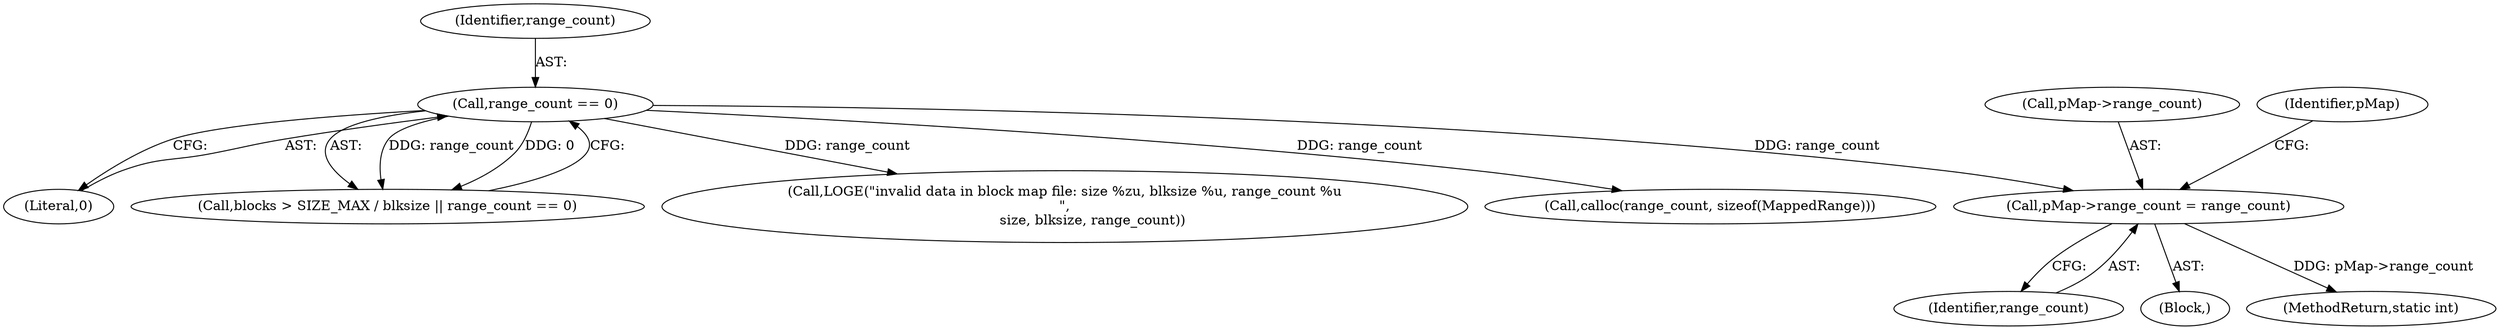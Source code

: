 digraph "0_Android_28a566f7731b4cb76d2a9ba16d997ac5aeb07dad@pointer" {
"1000207" [label="(Call,pMap->range_count = range_count)"];
"1000195" [label="(Call,range_count == 0)"];
"1000211" [label="(Identifier,range_count)"];
"1000197" [label="(Literal,0)"];
"1000207" [label="(Call,pMap->range_count = range_count)"];
"1000196" [label="(Identifier,range_count)"];
"1000189" [label="(Call,blocks > SIZE_MAX / blksize || range_count == 0)"];
"1000103" [label="(Block,)"];
"1000475" [label="(MethodReturn,static int)"];
"1000208" [label="(Call,pMap->range_count)"];
"1000199" [label="(Call,LOGE(\"invalid data in block map file: size %zu, blksize %u, range_count %u\n\",\n             size, blksize, range_count))"];
"1000216" [label="(Call,calloc(range_count, sizeof(MappedRange)))"];
"1000214" [label="(Identifier,pMap)"];
"1000195" [label="(Call,range_count == 0)"];
"1000207" -> "1000103"  [label="AST: "];
"1000207" -> "1000211"  [label="CFG: "];
"1000208" -> "1000207"  [label="AST: "];
"1000211" -> "1000207"  [label="AST: "];
"1000214" -> "1000207"  [label="CFG: "];
"1000207" -> "1000475"  [label="DDG: pMap->range_count"];
"1000195" -> "1000207"  [label="DDG: range_count"];
"1000195" -> "1000189"  [label="AST: "];
"1000195" -> "1000197"  [label="CFG: "];
"1000196" -> "1000195"  [label="AST: "];
"1000197" -> "1000195"  [label="AST: "];
"1000189" -> "1000195"  [label="CFG: "];
"1000195" -> "1000189"  [label="DDG: range_count"];
"1000195" -> "1000189"  [label="DDG: 0"];
"1000195" -> "1000199"  [label="DDG: range_count"];
"1000195" -> "1000216"  [label="DDG: range_count"];
}
